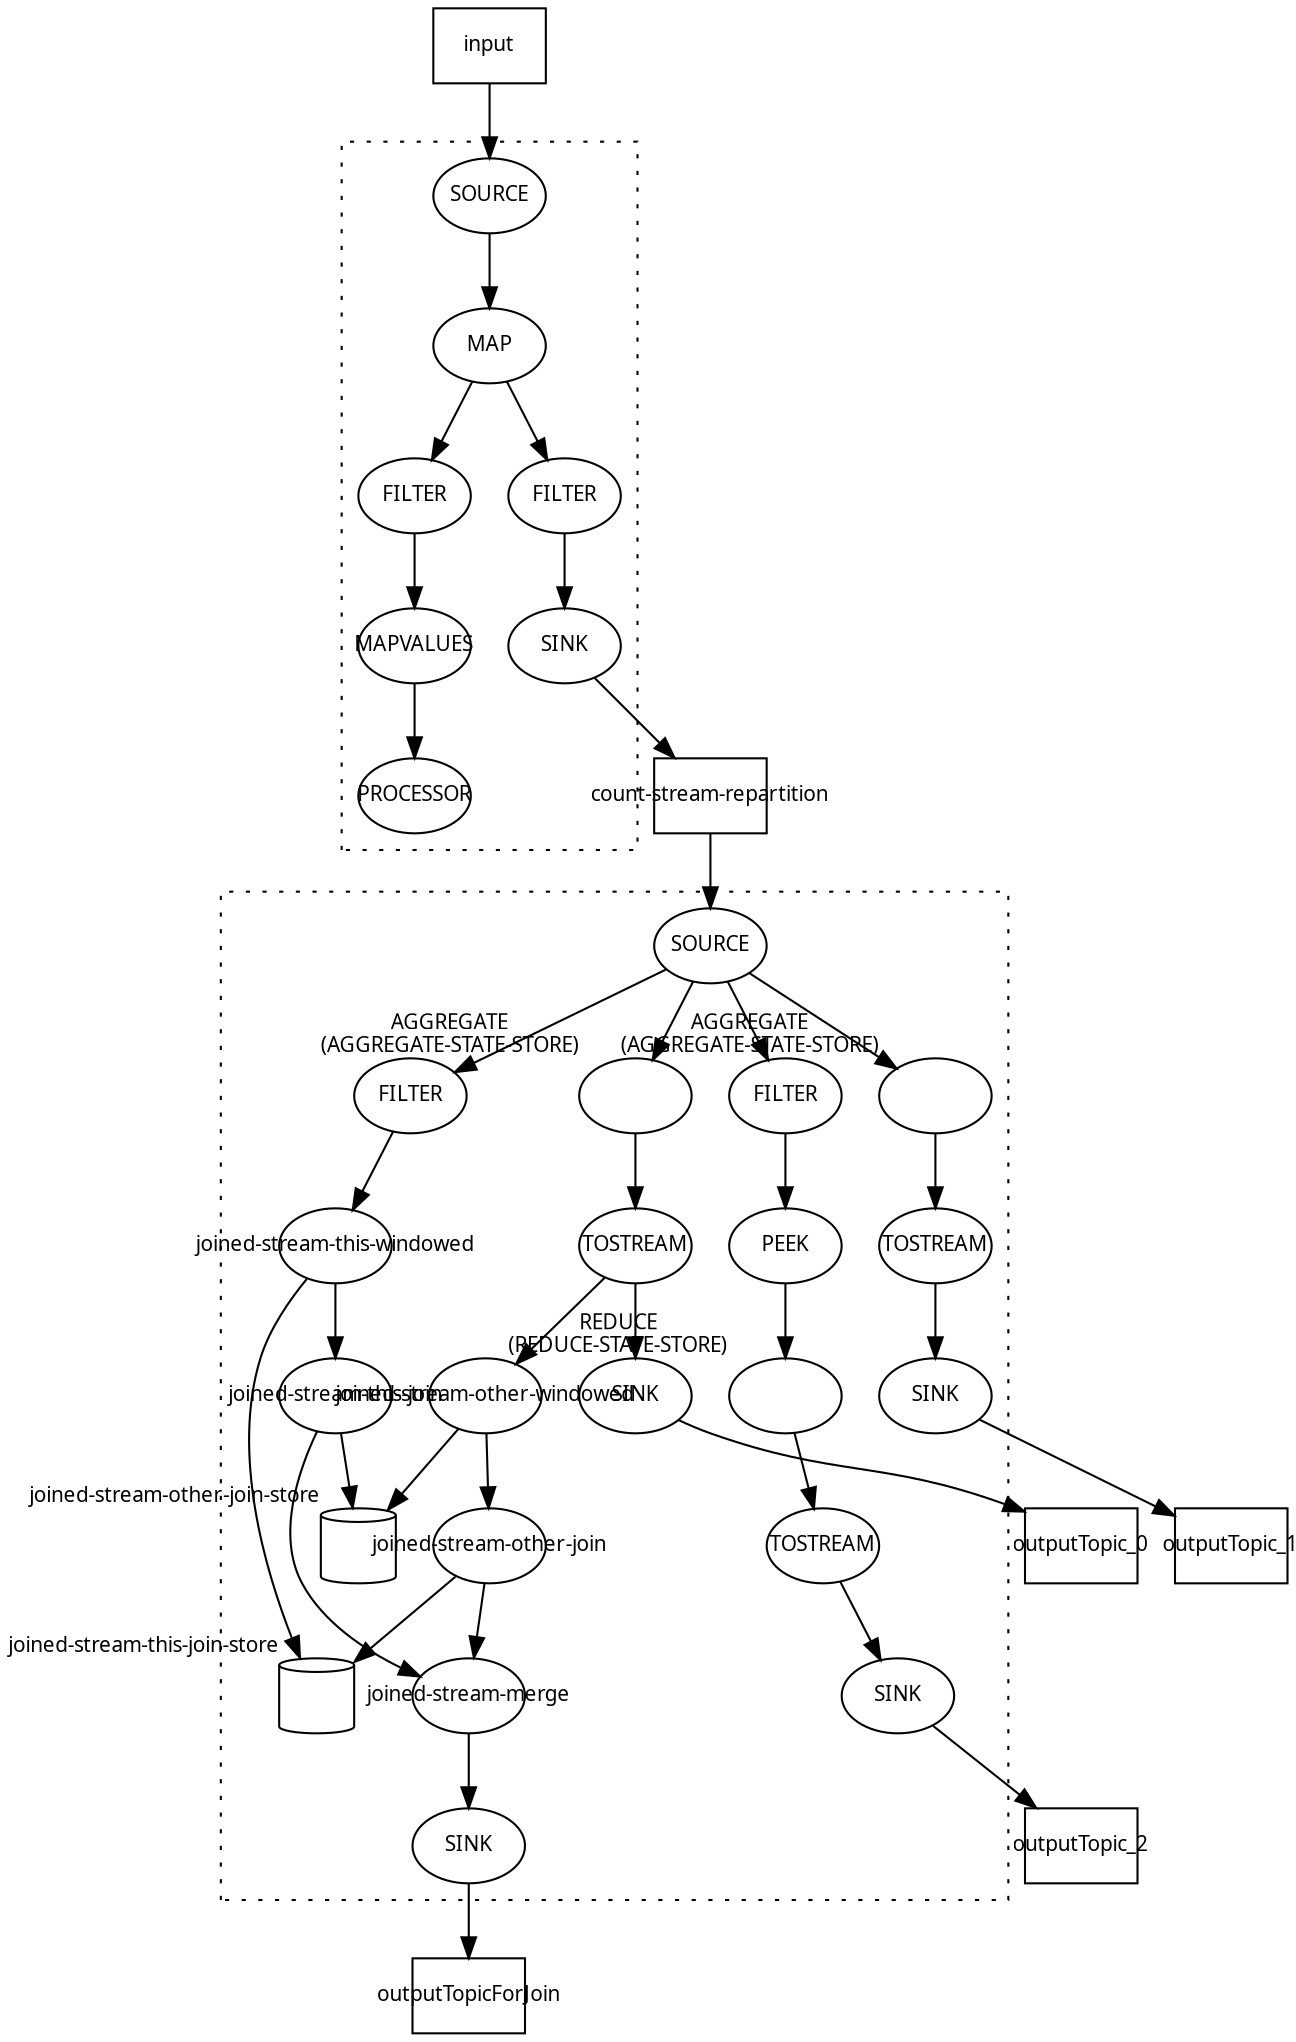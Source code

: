 digraph g_complex_topo {
  graph [fontname = "sans-serif", fontsize=10];
  node [fontname = "sans-serif", fontsize=10];
  edge [fontname = "sans-serif", fontsize=10];
  count_stream_repartition [shape=box, fixedsize=true, label="count-stream-repartition", xlabel=""];
  count_stream_repartition [shape=box, fixedsize=true, label="count-stream-repartition", xlabel=""];
  input [shape=box, fixedsize=true, label="input", xlabel=""];
  outputTopicForJoin [shape=box, fixedsize=true, label="outputTopicForJoin", xlabel=""];
  outputTopic_0 [shape=box, fixedsize=true, label="outputTopic_0", xlabel=""];
  outputTopic_1 [shape=box, fixedsize=true, label="outputTopic_1", xlabel=""];
  outputTopic_2 [shape=box, fixedsize=true, label="outputTopic_2", xlabel=""];
  KSTREAM_SINK_0000000012 -> outputTopic_0;
  KSTREAM_SINK_0000000019 -> outputTopic_1;
  KSTREAM_SINK_0000000028 -> outputTopic_2;
  KSTREAM_SINK_0000000038 -> outputTopicForJoin;
  KSTREAM_SINK_0000000039 -> count_stream_repartition;
  count_stream_repartition -> KSTREAM_SOURCE_0000000041;
  input -> KSTREAM_SOURCE_0000000000;
  subgraph cluster_0 {
    style=dotted;
    KSTREAM_FILTER_0000000002 -> KSTREAM_MAPVALUES_0000000003;
    KSTREAM_FILTER_0000000040 -> KSTREAM_SINK_0000000039;
    KSTREAM_MAP_0000000001 -> KSTREAM_FILTER_0000000002;
    KSTREAM_MAP_0000000001 -> KSTREAM_FILTER_0000000040;
    KSTREAM_MAPVALUES_0000000003 -> KSTREAM_PROCESSOR_0000000004;
    KSTREAM_SOURCE_0000000000 -> KSTREAM_MAP_0000000001;
    KSTREAM_SOURCE_0000000000 [shape=ellipse, fixedsize=true, label="SOURCE", xlabel=""];
    KSTREAM_FILTER_0000000002 [shape=ellipse, fixedsize=true, label="FILTER", xlabel=""];
    KSTREAM_FILTER_0000000040 [shape=ellipse, fixedsize=true, label="FILTER", xlabel=""];
    KSTREAM_MAP_0000000001 [shape=ellipse, fixedsize=true, label="MAP", xlabel=""];
    KSTREAM_MAPVALUES_0000000003 [shape=ellipse, fixedsize=true, label="MAPVALUES", xlabel=""];
    KSTREAM_PROCESSOR_0000000004 [shape=ellipse, fixedsize=true, label="PROCESSOR", xlabel=""];
    KSTREAM_SINK_0000000039 [shape=ellipse, fixedsize=true, label="SINK", xlabel=""];
  }
  subgraph cluster_1 {
    style=dotted;
    KSTREAM_AGGREGATE_0000000007 -> KTABLE_TOSTREAM_0000000011;
    KSTREAM_AGGREGATE_0000000014 -> KTABLE_TOSTREAM_0000000018;
    KSTREAM_FILTER_0000000020 -> KSTREAM_PEEK_0000000021;
    KSTREAM_FILTER_0000000029 -> joined_stream_this_windowed;
    KSTREAM_PEEK_0000000021 -> KSTREAM_REDUCE_0000000023;
    KSTREAM_REDUCE_0000000023 -> KTABLE_TOSTREAM_0000000027;
    KSTREAM_SOURCE_0000000041 -> KSTREAM_AGGREGATE_0000000007;
    KSTREAM_SOURCE_0000000041 -> KSTREAM_AGGREGATE_0000000014;
    KSTREAM_SOURCE_0000000041 -> KSTREAM_FILTER_0000000020;
    KSTREAM_SOURCE_0000000041 -> KSTREAM_FILTER_0000000029;
    KTABLE_TOSTREAM_0000000011 -> KSTREAM_SINK_0000000012;
    KTABLE_TOSTREAM_0000000011 -> joined_stream_other_windowed;
    KTABLE_TOSTREAM_0000000018 -> KSTREAM_SINK_0000000019;
    KTABLE_TOSTREAM_0000000027 -> KSTREAM_SINK_0000000028;
    joined_stream_merge -> KSTREAM_SINK_0000000038;
    joined_stream_other_join -> joined_stream_merge;
    joined_stream_other_windowed -> joined_stream_other_join;
    joined_stream_this_join -> joined_stream_merge;
    joined_stream_this_windowed -> joined_stream_this_join;
    KSTREAM_SOURCE_0000000041 [shape=ellipse, fixedsize=true, label="SOURCE", xlabel=""];
    KSTREAM_AGGREGATE_0000000007 [shape=ellipse, image="cylinder.png", imagescale=true, fixedsize=true, label="", xlabel="AGGREGATE
(AGGREGATE-STATE-STORE)"];
    KSTREAM_AGGREGATE_0000000014 [shape=ellipse, image="cylinder.png", imagescale=true, fixedsize=true, label="", xlabel="AGGREGATE
(AGGREGATE-STATE-STORE)"];
    KSTREAM_FILTER_0000000020 [shape=ellipse, fixedsize=true, label="FILTER", xlabel=""];
    KSTREAM_FILTER_0000000029 [shape=ellipse, fixedsize=true, label="FILTER", xlabel=""];
    KSTREAM_PEEK_0000000021 [shape=ellipse, fixedsize=true, label="PEEK", xlabel=""];
    KSTREAM_REDUCE_0000000023 [shape=ellipse, image="cylinder.png", imagescale=true, fixedsize=true, label="", xlabel="REDUCE
(REDUCE-STATE-STORE)"];
    KTABLE_TOSTREAM_0000000011 [shape=ellipse, fixedsize=true, label="TOSTREAM", xlabel=""];
    KTABLE_TOSTREAM_0000000018 [shape=ellipse, fixedsize=true, label="TOSTREAM", xlabel=""];
    KTABLE_TOSTREAM_0000000027 [shape=ellipse, fixedsize=true, label="TOSTREAM", xlabel=""];
    joined_stream_merge [shape=ellipse, fixedsize=true, label="joined-stream-merge", xlabel=""];
    joined_stream_other_join [shape=ellipse, fixedsize=true, label="joined-stream-other-join", xlabel=""];
    joined_stream_other_windowed [shape=ellipse, fixedsize=true, label="joined-stream-other-windowed", xlabel=""];
    joined_stream_this_join [shape=ellipse, fixedsize=true, label="joined-stream-this-join", xlabel=""];
    joined_stream_this_windowed [shape=ellipse, fixedsize=true, label="joined-stream-this-windowed", xlabel=""];
    KSTREAM_SINK_0000000012 [shape=ellipse, fixedsize=true, label="SINK", xlabel=""];
    KSTREAM_SINK_0000000019 [shape=ellipse, fixedsize=true, label="SINK", xlabel=""];
    KSTREAM_SINK_0000000028 [shape=ellipse, fixedsize=true, label="SINK", xlabel=""];
    KSTREAM_SINK_0000000038 [shape=ellipse, fixedsize=true, label="SINK", xlabel=""];
    joined_stream_other_join_store [shape=cylinder, fixedsize=false, width=0.5, label="", xlabel="joined-stream-other-join-store"];
    joined_stream_this_join_store [shape=cylinder, fixedsize=false, width=0.5, label="", xlabel="joined-stream-this-join-store"];
    joined_stream_other_join -> joined_stream_this_join_store;
    joined_stream_other_windowed -> joined_stream_other_join_store;
    joined_stream_this_join -> joined_stream_other_join_store;
    joined_stream_this_windowed -> joined_stream_this_join_store;
  }
}
